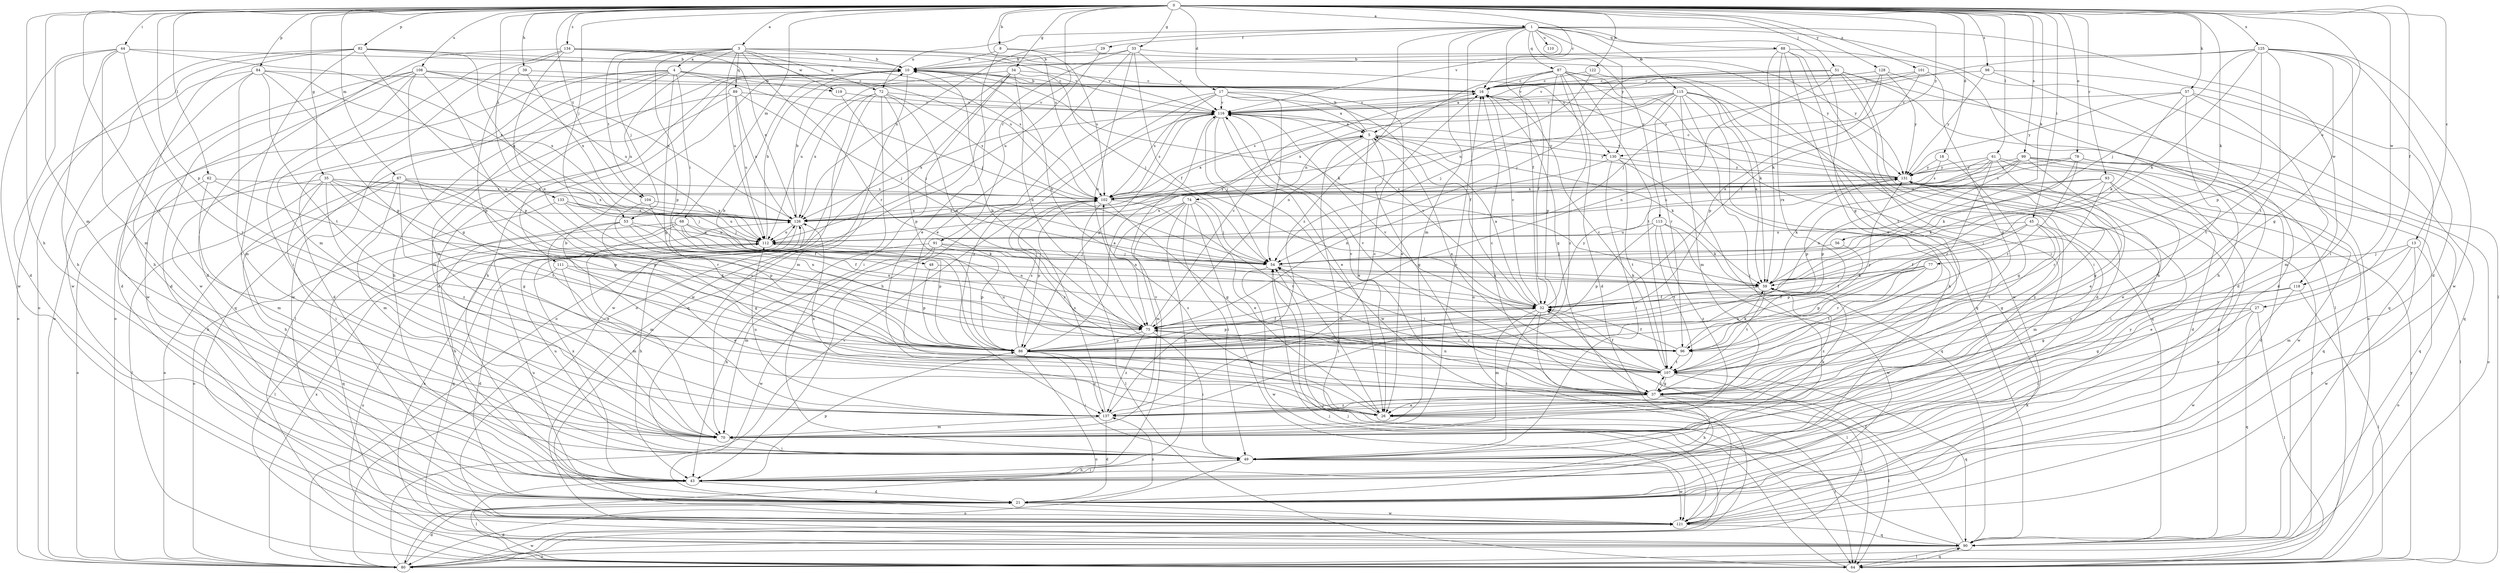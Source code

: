 strict digraph  {
0;
1;
3;
4;
5;
8;
10;
13;
16;
17;
18;
21;
26;
27;
29;
32;
33;
34;
35;
37;
39;
43;
44;
45;
48;
49;
51;
53;
54;
56;
57;
59;
61;
62;
64;
67;
68;
70;
72;
74;
75;
77;
78;
80;
82;
84;
86;
87;
88;
89;
90;
91;
93;
96;
98;
99;
101;
102;
104;
107;
108;
110;
111;
112;
113;
115;
116;
118;
119;
121;
122;
125;
126;
128;
130;
131;
133;
134;
137;
0 -> 1  [label=a];
0 -> 3  [label=a];
0 -> 8  [label=b];
0 -> 13  [label=c];
0 -> 16  [label=c];
0 -> 17  [label=d];
0 -> 18  [label=d];
0 -> 27  [label=f];
0 -> 33  [label=g];
0 -> 34  [label=g];
0 -> 35  [label=g];
0 -> 39  [label=h];
0 -> 43  [label=h];
0 -> 44  [label=i];
0 -> 45  [label=i];
0 -> 51  [label=j];
0 -> 53  [label=j];
0 -> 56  [label=k];
0 -> 57  [label=k];
0 -> 59  [label=k];
0 -> 61  [label=l];
0 -> 62  [label=l];
0 -> 67  [label=m];
0 -> 68  [label=m];
0 -> 70  [label=m];
0 -> 77  [label=o];
0 -> 78  [label=o];
0 -> 82  [label=p];
0 -> 84  [label=p];
0 -> 86  [label=p];
0 -> 91  [label=r];
0 -> 93  [label=r];
0 -> 98  [label=s];
0 -> 99  [label=s];
0 -> 101  [label=s];
0 -> 102  [label=s];
0 -> 104  [label=t];
0 -> 108  [label=u];
0 -> 118  [label=w];
0 -> 122  [label=x];
0 -> 125  [label=x];
0 -> 128  [label=y];
0 -> 130  [label=y];
0 -> 133  [label=z];
0 -> 134  [label=z];
0 -> 137  [label=z];
1 -> 29  [label=f];
1 -> 32  [label=f];
1 -> 37  [label=g];
1 -> 64  [label=l];
1 -> 70  [label=m];
1 -> 72  [label=n];
1 -> 80  [label=o];
1 -> 87  [label=q];
1 -> 88  [label=q];
1 -> 110  [label=u];
1 -> 113  [label=v];
1 -> 115  [label=v];
1 -> 116  [label=v];
1 -> 118  [label=w];
1 -> 126  [label=x];
1 -> 130  [label=y];
1 -> 137  [label=z];
3 -> 4  [label=a];
3 -> 10  [label=b];
3 -> 53  [label=j];
3 -> 72  [label=n];
3 -> 86  [label=p];
3 -> 89  [label=q];
3 -> 96  [label=r];
3 -> 104  [label=t];
3 -> 111  [label=u];
3 -> 112  [label=u];
3 -> 116  [label=v];
3 -> 119  [label=w];
3 -> 130  [label=y];
4 -> 16  [label=c];
4 -> 37  [label=g];
4 -> 43  [label=h];
4 -> 48  [label=i];
4 -> 54  [label=j];
4 -> 70  [label=m];
4 -> 80  [label=o];
4 -> 90  [label=q];
4 -> 119  [label=w];
4 -> 121  [label=w];
5 -> 10  [label=b];
5 -> 26  [label=e];
5 -> 37  [label=g];
5 -> 59  [label=k];
5 -> 64  [label=l];
5 -> 74  [label=n];
5 -> 130  [label=y];
5 -> 131  [label=y];
8 -> 10  [label=b];
8 -> 26  [label=e];
8 -> 102  [label=s];
8 -> 131  [label=y];
10 -> 16  [label=c];
10 -> 21  [label=d];
10 -> 43  [label=h];
10 -> 59  [label=k];
10 -> 64  [label=l];
10 -> 121  [label=w];
13 -> 26  [label=e];
13 -> 54  [label=j];
13 -> 70  [label=m];
13 -> 80  [label=o];
13 -> 121  [label=w];
16 -> 10  [label=b];
16 -> 37  [label=g];
16 -> 116  [label=v];
17 -> 5  [label=a];
17 -> 26  [label=e];
17 -> 32  [label=f];
17 -> 43  [label=h];
17 -> 54  [label=j];
17 -> 102  [label=s];
17 -> 116  [label=v];
17 -> 137  [label=z];
18 -> 37  [label=g];
18 -> 86  [label=p];
18 -> 131  [label=y];
21 -> 112  [label=u];
21 -> 121  [label=w];
21 -> 137  [label=z];
26 -> 54  [label=j];
26 -> 64  [label=l];
26 -> 102  [label=s];
26 -> 126  [label=x];
26 -> 131  [label=y];
27 -> 37  [label=g];
27 -> 49  [label=i];
27 -> 64  [label=l];
27 -> 75  [label=n];
27 -> 90  [label=q];
29 -> 10  [label=b];
29 -> 112  [label=u];
32 -> 5  [label=a];
32 -> 10  [label=b];
32 -> 16  [label=c];
32 -> 49  [label=i];
32 -> 64  [label=l];
32 -> 70  [label=m];
32 -> 75  [label=n];
32 -> 86  [label=p];
32 -> 116  [label=v];
32 -> 131  [label=y];
33 -> 10  [label=b];
33 -> 26  [label=e];
33 -> 32  [label=f];
33 -> 75  [label=n];
33 -> 80  [label=o];
33 -> 116  [label=v];
33 -> 131  [label=y];
34 -> 16  [label=c];
34 -> 49  [label=i];
34 -> 54  [label=j];
34 -> 75  [label=n];
34 -> 80  [label=o];
34 -> 90  [label=q];
34 -> 112  [label=u];
35 -> 49  [label=i];
35 -> 54  [label=j];
35 -> 64  [label=l];
35 -> 80  [label=o];
35 -> 86  [label=p];
35 -> 102  [label=s];
35 -> 107  [label=t];
35 -> 126  [label=x];
35 -> 137  [label=z];
37 -> 16  [label=c];
37 -> 26  [label=e];
37 -> 43  [label=h];
37 -> 64  [label=l];
37 -> 107  [label=t];
37 -> 116  [label=v];
37 -> 137  [label=z];
39 -> 16  [label=c];
39 -> 86  [label=p];
39 -> 126  [label=x];
43 -> 21  [label=d];
43 -> 49  [label=i];
43 -> 64  [label=l];
43 -> 86  [label=p];
43 -> 116  [label=v];
43 -> 126  [label=x];
43 -> 131  [label=y];
44 -> 10  [label=b];
44 -> 21  [label=d];
44 -> 43  [label=h];
44 -> 70  [label=m];
44 -> 121  [label=w];
44 -> 126  [label=x];
44 -> 137  [label=z];
45 -> 32  [label=f];
45 -> 37  [label=g];
45 -> 54  [label=j];
45 -> 70  [label=m];
45 -> 107  [label=t];
45 -> 112  [label=u];
48 -> 59  [label=k];
48 -> 86  [label=p];
49 -> 43  [label=h];
49 -> 80  [label=o];
49 -> 112  [label=u];
49 -> 121  [label=w];
49 -> 131  [label=y];
51 -> 16  [label=c];
51 -> 21  [label=d];
51 -> 43  [label=h];
51 -> 49  [label=i];
51 -> 54  [label=j];
51 -> 75  [label=n];
51 -> 80  [label=o];
51 -> 116  [label=v];
53 -> 26  [label=e];
53 -> 32  [label=f];
53 -> 37  [label=g];
53 -> 43  [label=h];
53 -> 75  [label=n];
53 -> 112  [label=u];
54 -> 59  [label=k];
54 -> 121  [label=w];
56 -> 54  [label=j];
56 -> 86  [label=p];
57 -> 59  [label=k];
57 -> 70  [label=m];
57 -> 90  [label=q];
57 -> 107  [label=t];
57 -> 116  [label=v];
57 -> 131  [label=y];
59 -> 32  [label=f];
59 -> 107  [label=t];
59 -> 137  [label=z];
61 -> 21  [label=d];
61 -> 37  [label=g];
61 -> 96  [label=r];
61 -> 102  [label=s];
61 -> 112  [label=u];
61 -> 121  [label=w];
61 -> 126  [label=x];
61 -> 131  [label=y];
62 -> 43  [label=h];
62 -> 70  [label=m];
62 -> 75  [label=n];
62 -> 102  [label=s];
64 -> 21  [label=d];
64 -> 54  [label=j];
64 -> 90  [label=q];
64 -> 112  [label=u];
64 -> 131  [label=y];
67 -> 37  [label=g];
67 -> 43  [label=h];
67 -> 70  [label=m];
67 -> 80  [label=o];
67 -> 86  [label=p];
67 -> 96  [label=r];
67 -> 102  [label=s];
68 -> 59  [label=k];
68 -> 64  [label=l];
68 -> 70  [label=m];
68 -> 75  [label=n];
68 -> 86  [label=p];
68 -> 90  [label=q];
68 -> 112  [label=u];
70 -> 16  [label=c];
70 -> 49  [label=i];
70 -> 59  [label=k];
72 -> 49  [label=i];
72 -> 70  [label=m];
72 -> 75  [label=n];
72 -> 86  [label=p];
72 -> 102  [label=s];
72 -> 116  [label=v];
72 -> 121  [label=w];
72 -> 126  [label=x];
74 -> 26  [label=e];
74 -> 43  [label=h];
74 -> 49  [label=i];
74 -> 54  [label=j];
74 -> 70  [label=m];
74 -> 75  [label=n];
74 -> 121  [label=w];
74 -> 126  [label=x];
75 -> 16  [label=c];
75 -> 32  [label=f];
75 -> 49  [label=i];
75 -> 86  [label=p];
75 -> 96  [label=r];
75 -> 137  [label=z];
77 -> 32  [label=f];
77 -> 59  [label=k];
77 -> 86  [label=p];
77 -> 96  [label=r];
77 -> 107  [label=t];
78 -> 59  [label=k];
78 -> 80  [label=o];
78 -> 90  [label=q];
78 -> 96  [label=r];
78 -> 102  [label=s];
78 -> 131  [label=y];
80 -> 21  [label=d];
80 -> 54  [label=j];
80 -> 116  [label=v];
80 -> 121  [label=w];
80 -> 126  [label=x];
80 -> 131  [label=y];
82 -> 10  [label=b];
82 -> 43  [label=h];
82 -> 49  [label=i];
82 -> 75  [label=n];
82 -> 80  [label=o];
82 -> 102  [label=s];
82 -> 112  [label=u];
82 -> 121  [label=w];
84 -> 16  [label=c];
84 -> 21  [label=d];
84 -> 70  [label=m];
84 -> 80  [label=o];
84 -> 86  [label=p];
84 -> 107  [label=t];
84 -> 126  [label=x];
86 -> 5  [label=a];
86 -> 10  [label=b];
86 -> 49  [label=i];
86 -> 80  [label=o];
86 -> 102  [label=s];
86 -> 137  [label=z];
87 -> 16  [label=c];
87 -> 21  [label=d];
87 -> 32  [label=f];
87 -> 59  [label=k];
87 -> 75  [label=n];
87 -> 86  [label=p];
87 -> 90  [label=q];
87 -> 107  [label=t];
87 -> 121  [label=w];
87 -> 137  [label=z];
88 -> 10  [label=b];
88 -> 26  [label=e];
88 -> 49  [label=i];
88 -> 59  [label=k];
88 -> 64  [label=l];
88 -> 96  [label=r];
88 -> 137  [label=z];
89 -> 21  [label=d];
89 -> 54  [label=j];
89 -> 70  [label=m];
89 -> 112  [label=u];
89 -> 116  [label=v];
89 -> 126  [label=x];
90 -> 32  [label=f];
90 -> 54  [label=j];
90 -> 64  [label=l];
90 -> 80  [label=o];
90 -> 126  [label=x];
90 -> 131  [label=y];
91 -> 43  [label=h];
91 -> 54  [label=j];
91 -> 70  [label=m];
91 -> 86  [label=p];
91 -> 96  [label=r];
91 -> 121  [label=w];
93 -> 21  [label=d];
93 -> 26  [label=e];
93 -> 59  [label=k];
93 -> 96  [label=r];
93 -> 102  [label=s];
93 -> 126  [label=x];
96 -> 10  [label=b];
96 -> 32  [label=f];
96 -> 59  [label=k];
96 -> 107  [label=t];
96 -> 112  [label=u];
96 -> 116  [label=v];
96 -> 131  [label=y];
98 -> 16  [label=c];
98 -> 21  [label=d];
98 -> 90  [label=q];
98 -> 131  [label=y];
99 -> 21  [label=d];
99 -> 26  [label=e];
99 -> 64  [label=l];
99 -> 75  [label=n];
99 -> 86  [label=p];
99 -> 90  [label=q];
99 -> 126  [label=x];
99 -> 131  [label=y];
101 -> 5  [label=a];
101 -> 16  [label=c];
101 -> 32  [label=f];
101 -> 37  [label=g];
102 -> 5  [label=a];
102 -> 37  [label=g];
102 -> 64  [label=l];
102 -> 86  [label=p];
102 -> 107  [label=t];
102 -> 126  [label=x];
102 -> 131  [label=y];
104 -> 32  [label=f];
104 -> 86  [label=p];
104 -> 126  [label=x];
107 -> 5  [label=a];
107 -> 16  [label=c];
107 -> 32  [label=f];
107 -> 37  [label=g];
107 -> 54  [label=j];
107 -> 75  [label=n];
107 -> 80  [label=o];
107 -> 90  [label=q];
107 -> 116  [label=v];
108 -> 16  [label=c];
108 -> 21  [label=d];
108 -> 37  [label=g];
108 -> 49  [label=i];
108 -> 80  [label=o];
108 -> 86  [label=p];
108 -> 112  [label=u];
108 -> 121  [label=w];
108 -> 126  [label=x];
111 -> 21  [label=d];
111 -> 26  [label=e];
111 -> 59  [label=k];
111 -> 70  [label=m];
112 -> 10  [label=b];
112 -> 54  [label=j];
113 -> 59  [label=k];
113 -> 86  [label=p];
113 -> 107  [label=t];
113 -> 112  [label=u];
113 -> 121  [label=w];
113 -> 137  [label=z];
115 -> 21  [label=d];
115 -> 43  [label=h];
115 -> 49  [label=i];
115 -> 54  [label=j];
115 -> 59  [label=k];
115 -> 70  [label=m];
115 -> 90  [label=q];
115 -> 96  [label=r];
115 -> 102  [label=s];
115 -> 116  [label=v];
115 -> 126  [label=x];
116 -> 5  [label=a];
116 -> 26  [label=e];
116 -> 54  [label=j];
116 -> 86  [label=p];
116 -> 102  [label=s];
116 -> 121  [label=w];
116 -> 126  [label=x];
118 -> 32  [label=f];
118 -> 37  [label=g];
118 -> 64  [label=l];
118 -> 121  [label=w];
119 -> 54  [label=j];
119 -> 116  [label=v];
121 -> 59  [label=k];
121 -> 90  [label=q];
122 -> 16  [label=c];
122 -> 107  [label=t];
122 -> 112  [label=u];
125 -> 10  [label=b];
125 -> 21  [label=d];
125 -> 37  [label=g];
125 -> 49  [label=i];
125 -> 54  [label=j];
125 -> 59  [label=k];
125 -> 86  [label=p];
125 -> 102  [label=s];
125 -> 107  [label=t];
125 -> 121  [label=w];
126 -> 10  [label=b];
126 -> 43  [label=h];
126 -> 90  [label=q];
126 -> 102  [label=s];
126 -> 112  [label=u];
128 -> 16  [label=c];
128 -> 43  [label=h];
128 -> 54  [label=j];
128 -> 86  [label=p];
128 -> 116  [label=v];
128 -> 131  [label=y];
130 -> 49  [label=i];
130 -> 75  [label=n];
130 -> 90  [label=q];
130 -> 107  [label=t];
130 -> 131  [label=y];
131 -> 16  [label=c];
131 -> 49  [label=i];
131 -> 59  [label=k];
131 -> 102  [label=s];
131 -> 116  [label=v];
133 -> 54  [label=j];
133 -> 75  [label=n];
133 -> 80  [label=o];
133 -> 112  [label=u];
133 -> 126  [label=x];
134 -> 10  [label=b];
134 -> 21  [label=d];
134 -> 70  [label=m];
134 -> 75  [label=n];
134 -> 102  [label=s];
134 -> 116  [label=v];
134 -> 121  [label=w];
134 -> 126  [label=x];
137 -> 10  [label=b];
137 -> 16  [label=c];
137 -> 21  [label=d];
137 -> 70  [label=m];
137 -> 102  [label=s];
137 -> 112  [label=u];
}
